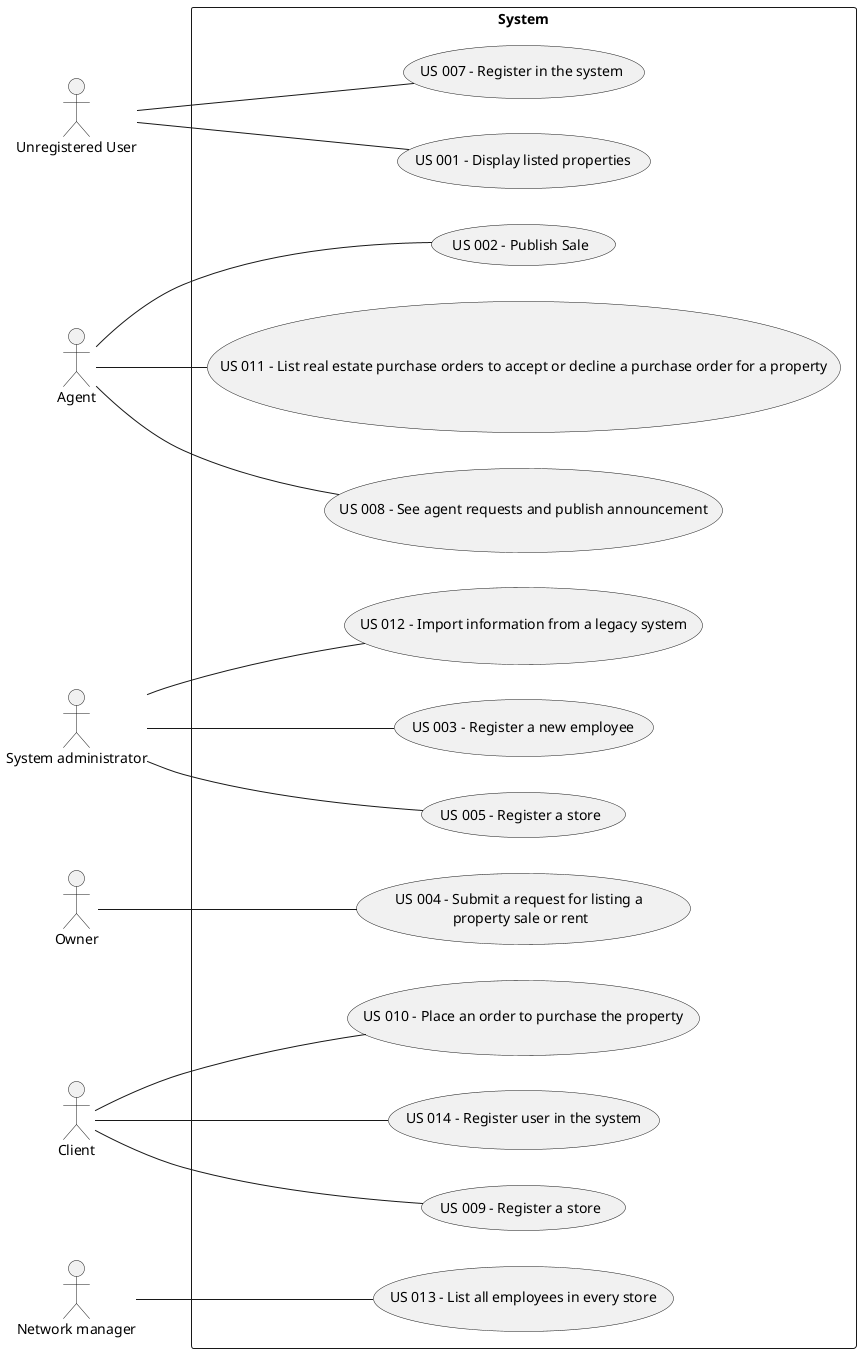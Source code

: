 @startuml
'skinparam monochrome true
skinparam packageStyle rectangle
'skinparam shadowing false



'title Use Case Diagram Example

left to right direction

actor "Unregistered User" as user
actor Agent
actor "System administrator" as admin
actor Owner
actor Client
actor "Network manager" as manager


rectangle System{
usecase "US 001 - Display listed properties" as US001
usecase "US 002 - Publish Sale" as US002
usecase "US 003 - Register a new employee" as US003
usecase "US 004 - Submit a request for listing a \nproperty sale or rent" as US004
usecase "US 005 - Register a store" as US005
usecase "US 007 - Register in the system" as US007
usecase "US 008 - See agent requests and publish announcement" as US008
usecase "US 009 - Register a store" as US009
usecase "US 010 - Place an order to purchase the property" as US010
usecase "US 011 - List real estate purchase orders to accept or decline a purchase order for a property" as US011
usecase "US 012 - Import information from a legacy system" as US012
usecase "US 013 - List all employees in every store" as US013
usecase "US 014 - Register user in the system" as US014

}



user -- US001
Agent -- US002
admin -- US003
Owner -- US004
admin -- US005
user -- US007
Agent -- US008
Client -- US009
Client -- US010
Agent -- US011
admin -- US012
manager-- US013
Client-- US014


@enduml
